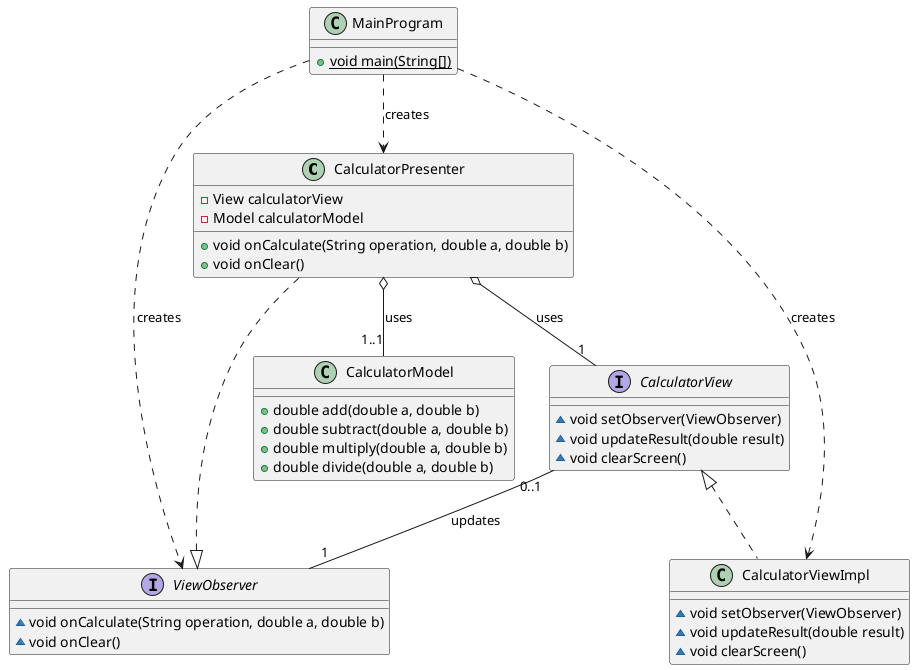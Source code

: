@startuml
' Определение классов и интерфейсов
class CalculatorPresenter {
  - View calculatorView
  - Model calculatorModel
  + void onCalculate(String operation, double a, double b)
  + void onClear()
}

class CalculatorModel {
  + double add(double a, double b)
  + double subtract(double a, double b)
  + double multiply(double a, double b)
  + double divide(double a, double b)
}

interface CalculatorView {
  ~ void setObserver(ViewObserver)
  ~ void updateResult(double result)
  ~ void clearScreen()
}

class MainProgram {
  + {static} void main(String[])
}

interface ViewObserver {
  ~ void onCalculate(String operation, double a, double b)
  ~ void onClear()
}

class CalculatorViewImpl {
  ~ void setObserver(ViewObserver)
  ~ void updateResult(double result)
  ~ void clearScreen()
}

' Реализация интерфейса
ViewObserver <|.. CalculatorPresenter
CalculatorView <|.. CalculatorViewImpl

' Агрегация в UML отображается пустым ромбом
CalculatorPresenter o-- "1" CalculatorView : uses
CalculatorPresenter o-- "1..1" CalculatorModel : uses

' Зависимость
'MainProgram ..> ViewObserver : initiates
' Зависимость: MainProgram зависит от CalculatorPresenter для инициализации
MainProgram ..> ViewObserver : creates
MainProgram ..> CalculatorViewImpl : creates
MainProgram ..> CalculatorPresenter : creates

' Ассоциация с мультипликатором
CalculatorView "0..1" -- "1" ViewObserver : updates
@enduml